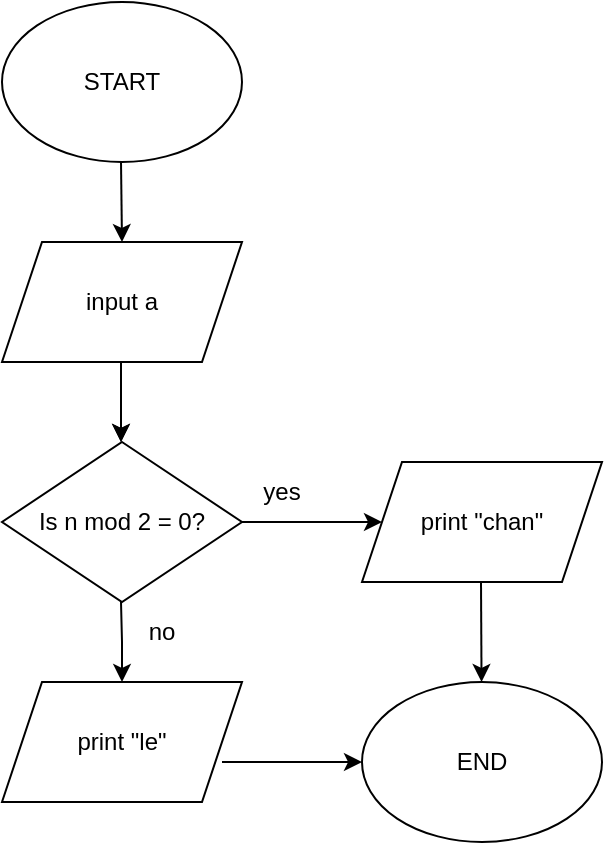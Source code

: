 <mxfile version="24.8.6">
  <diagram id="1mHV3Nwn_KPFTJsmoyME" name="Trang-3">
    <mxGraphModel dx="1036" dy="557" grid="1" gridSize="10" guides="1" tooltips="1" connect="1" arrows="1" fold="1" page="1" pageScale="1" pageWidth="827" pageHeight="1169" math="0" shadow="0">
      <root>
        <mxCell id="0" />
        <mxCell id="1" parent="0" />
        <mxCell id="744zs04TS-9tq3avWoee-1" value="START" style="ellipse;whiteSpace=wrap;html=1;" parent="1" vertex="1">
          <mxGeometry x="320" y="40" width="120" height="80" as="geometry" />
        </mxCell>
        <mxCell id="744zs04TS-9tq3avWoee-2" value="" style="endArrow=classic;html=1;rounded=0;" parent="1" edge="1">
          <mxGeometry width="50" height="50" relative="1" as="geometry">
            <mxPoint x="379.5" y="120" as="sourcePoint" />
            <mxPoint x="380" y="160" as="targetPoint" />
          </mxGeometry>
        </mxCell>
        <mxCell id="744zs04TS-9tq3avWoee-3" value="input a" style="shape=parallelogram;perimeter=parallelogramPerimeter;whiteSpace=wrap;html=1;fixedSize=1;" parent="1" vertex="1">
          <mxGeometry x="320" y="160" width="120" height="60" as="geometry" />
        </mxCell>
        <mxCell id="744zs04TS-9tq3avWoee-7" value="" style="endArrow=classic;html=1;rounded=0;" parent="1" edge="1">
          <mxGeometry width="50" height="50" relative="1" as="geometry">
            <mxPoint x="379.5" y="220" as="sourcePoint" />
            <mxPoint x="379.5" y="260" as="targetPoint" />
            <Array as="points">
              <mxPoint x="379.5" y="240" />
            </Array>
          </mxGeometry>
        </mxCell>
        <mxCell id="WS8haq8_MfNQnbAnpPlW-1" value="Is n mod 2 = 0?" style="rhombus;whiteSpace=wrap;html=1;" parent="1" vertex="1">
          <mxGeometry x="320" y="260" width="120" height="80" as="geometry" />
        </mxCell>
        <mxCell id="t-XykSEyvxUMAaE1Cw_s-1" value="" style="endArrow=classic;html=1;rounded=0;" parent="1" edge="1">
          <mxGeometry width="50" height="50" relative="1" as="geometry">
            <mxPoint x="440" y="300" as="sourcePoint" />
            <mxPoint x="510" y="300" as="targetPoint" />
          </mxGeometry>
        </mxCell>
        <mxCell id="t-XykSEyvxUMAaE1Cw_s-2" value="yes" style="text;html=1;align=center;verticalAlign=middle;whiteSpace=wrap;rounded=0;" parent="1" vertex="1">
          <mxGeometry x="430" y="270" width="60" height="30" as="geometry" />
        </mxCell>
        <mxCell id="t-XykSEyvxUMAaE1Cw_s-3" value="print &quot;chan&quot;" style="shape=parallelogram;perimeter=parallelogramPerimeter;whiteSpace=wrap;html=1;fixedSize=1;" parent="1" vertex="1">
          <mxGeometry x="500" y="270" width="120" height="60" as="geometry" />
        </mxCell>
        <mxCell id="oI0H6pIKJuJzY1qGQcFz-1" value="print &quot;le&quot;" style="shape=parallelogram;perimeter=parallelogramPerimeter;whiteSpace=wrap;html=1;fixedSize=1;" parent="1" vertex="1">
          <mxGeometry x="320" y="380" width="120" height="60" as="geometry" />
        </mxCell>
        <mxCell id="oI0H6pIKJuJzY1qGQcFz-4" value="" style="endArrow=classic;html=1;rounded=0;" parent="1" edge="1">
          <mxGeometry width="50" height="50" relative="1" as="geometry">
            <mxPoint x="379.5" y="340" as="sourcePoint" />
            <mxPoint x="380" y="380" as="targetPoint" />
            <Array as="points">
              <mxPoint x="380" y="360" />
            </Array>
          </mxGeometry>
        </mxCell>
        <mxCell id="oI0H6pIKJuJzY1qGQcFz-5" value="" style="endArrow=classic;html=1;rounded=0;" parent="1" edge="1">
          <mxGeometry width="50" height="50" relative="1" as="geometry">
            <mxPoint x="430" y="420" as="sourcePoint" />
            <mxPoint x="500" y="420" as="targetPoint" />
          </mxGeometry>
        </mxCell>
        <mxCell id="oI0H6pIKJuJzY1qGQcFz-7" value="" style="endArrow=classic;html=1;rounded=0;" parent="1" edge="1">
          <mxGeometry width="50" height="50" relative="1" as="geometry">
            <mxPoint x="379.5" y="220" as="sourcePoint" />
            <mxPoint x="379.5" y="260" as="targetPoint" />
            <Array as="points">
              <mxPoint x="379.5" y="240" />
            </Array>
          </mxGeometry>
        </mxCell>
        <mxCell id="oI0H6pIKJuJzY1qGQcFz-8" value="" style="endArrow=classic;html=1;rounded=0;" parent="1" target="oI0H6pIKJuJzY1qGQcFz-9" edge="1">
          <mxGeometry width="50" height="50" relative="1" as="geometry">
            <mxPoint x="559.5" y="330" as="sourcePoint" />
            <mxPoint x="559.5" y="390" as="targetPoint" />
          </mxGeometry>
        </mxCell>
        <mxCell id="oI0H6pIKJuJzY1qGQcFz-9" value="END" style="ellipse;whiteSpace=wrap;html=1;" parent="1" vertex="1">
          <mxGeometry x="500" y="380" width="120" height="80" as="geometry" />
        </mxCell>
        <mxCell id="oI0H6pIKJuJzY1qGQcFz-10" value="no" style="text;html=1;align=center;verticalAlign=middle;whiteSpace=wrap;rounded=0;" parent="1" vertex="1">
          <mxGeometry x="370" y="340" width="60" height="30" as="geometry" />
        </mxCell>
      </root>
    </mxGraphModel>
  </diagram>
</mxfile>
